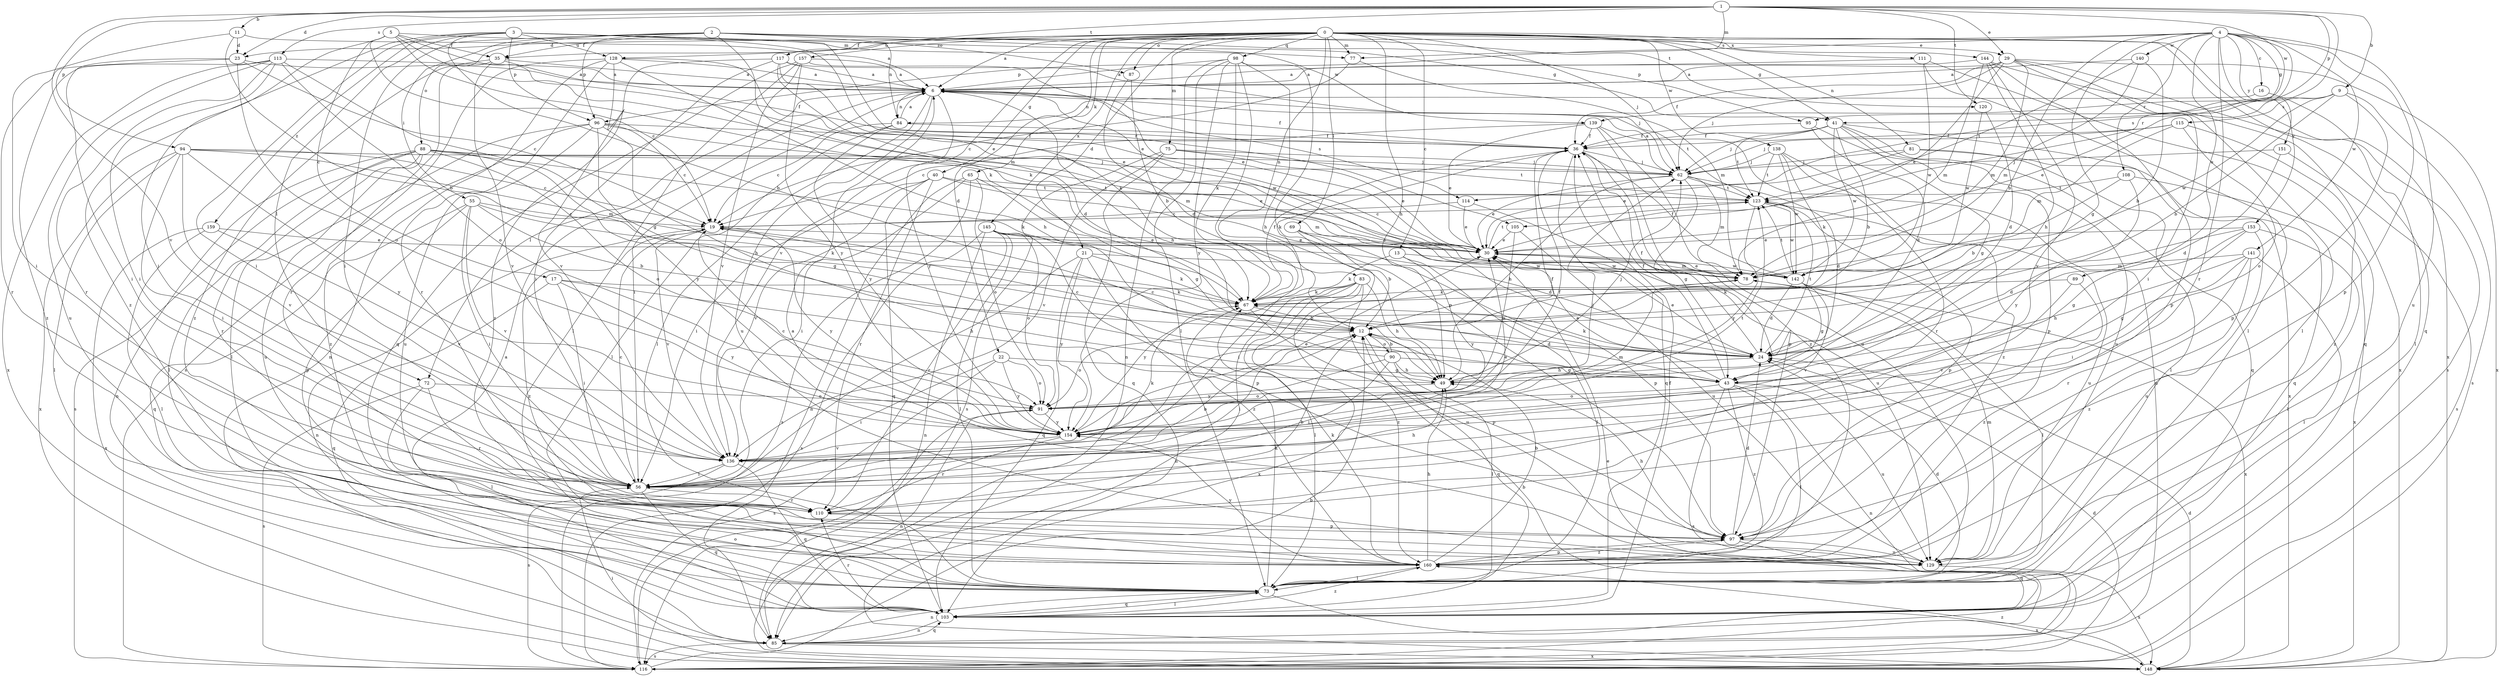 strict digraph  {
0;
1;
2;
3;
4;
5;
6;
9;
11;
12;
13;
16;
17;
19;
21;
22;
23;
24;
29;
30;
35;
36;
40;
41;
43;
49;
55;
56;
62;
65;
67;
69;
72;
73;
75;
77;
78;
81;
83;
84;
85;
87;
88;
89;
90;
91;
94;
95;
96;
97;
98;
103;
105;
108;
110;
111;
113;
114;
115;
116;
117;
120;
123;
128;
129;
136;
138;
139;
140;
141;
142;
144;
145;
148;
151;
153;
154;
157;
159;
160;
0 -> 6  [label=a];
0 -> 13  [label=c];
0 -> 21  [label=d];
0 -> 22  [label=d];
0 -> 29  [label=e];
0 -> 35  [label=f];
0 -> 40  [label=g];
0 -> 41  [label=g];
0 -> 49  [label=h];
0 -> 62  [label=j];
0 -> 65  [label=k];
0 -> 69  [label=l];
0 -> 75  [label=m];
0 -> 77  [label=m];
0 -> 81  [label=n];
0 -> 83  [label=n];
0 -> 87  [label=o];
0 -> 98  [label=q];
0 -> 103  [label=q];
0 -> 111  [label=s];
0 -> 128  [label=u];
0 -> 136  [label=v];
0 -> 138  [label=w];
0 -> 144  [label=x];
0 -> 145  [label=x];
0 -> 148  [label=x];
0 -> 157  [label=z];
1 -> 9  [label=b];
1 -> 11  [label=b];
1 -> 23  [label=d];
1 -> 29  [label=e];
1 -> 77  [label=m];
1 -> 94  [label=p];
1 -> 95  [label=p];
1 -> 105  [label=r];
1 -> 113  [label=s];
1 -> 117  [label=t];
1 -> 120  [label=t];
1 -> 136  [label=v];
1 -> 139  [label=w];
2 -> 35  [label=f];
2 -> 55  [label=i];
2 -> 56  [label=i];
2 -> 67  [label=k];
2 -> 87  [label=o];
2 -> 88  [label=o];
2 -> 95  [label=p];
2 -> 96  [label=p];
2 -> 120  [label=t];
2 -> 139  [label=w];
3 -> 12  [label=b];
3 -> 30  [label=e];
3 -> 41  [label=g];
3 -> 56  [label=i];
3 -> 72  [label=l];
3 -> 84  [label=n];
3 -> 96  [label=p];
3 -> 105  [label=r];
3 -> 128  [label=u];
3 -> 159  [label=z];
3 -> 160  [label=z];
4 -> 12  [label=b];
4 -> 16  [label=c];
4 -> 23  [label=d];
4 -> 41  [label=g];
4 -> 43  [label=g];
4 -> 89  [label=o];
4 -> 96  [label=p];
4 -> 97  [label=p];
4 -> 108  [label=r];
4 -> 110  [label=r];
4 -> 114  [label=s];
4 -> 129  [label=u];
4 -> 140  [label=w];
4 -> 141  [label=w];
4 -> 151  [label=y];
4 -> 153  [label=y];
5 -> 17  [label=c];
5 -> 19  [label=c];
5 -> 30  [label=e];
5 -> 35  [label=f];
5 -> 56  [label=i];
5 -> 67  [label=k];
5 -> 77  [label=m];
5 -> 78  [label=m];
6 -> 36  [label=f];
6 -> 49  [label=h];
6 -> 56  [label=i];
6 -> 72  [label=l];
6 -> 73  [label=l];
6 -> 84  [label=n];
6 -> 114  [label=s];
6 -> 123  [label=t];
6 -> 129  [label=u];
6 -> 142  [label=w];
6 -> 154  [label=y];
9 -> 12  [label=b];
9 -> 30  [label=e];
9 -> 97  [label=p];
9 -> 115  [label=s];
9 -> 116  [label=s];
9 -> 142  [label=w];
11 -> 6  [label=a];
11 -> 12  [label=b];
11 -> 23  [label=d];
11 -> 56  [label=i];
12 -> 24  [label=d];
12 -> 56  [label=i];
12 -> 90  [label=o];
12 -> 91  [label=o];
12 -> 103  [label=q];
13 -> 67  [label=k];
13 -> 73  [label=l];
13 -> 142  [label=w];
13 -> 154  [label=y];
16 -> 73  [label=l];
16 -> 84  [label=n];
17 -> 49  [label=h];
17 -> 56  [label=i];
17 -> 67  [label=k];
17 -> 103  [label=q];
17 -> 154  [label=y];
19 -> 30  [label=e];
19 -> 85  [label=n];
19 -> 136  [label=v];
19 -> 154  [label=y];
19 -> 160  [label=z];
21 -> 56  [label=i];
21 -> 67  [label=k];
21 -> 103  [label=q];
21 -> 142  [label=w];
21 -> 154  [label=y];
21 -> 160  [label=z];
22 -> 43  [label=g];
22 -> 56  [label=i];
22 -> 91  [label=o];
22 -> 116  [label=s];
22 -> 154  [label=y];
23 -> 6  [label=a];
23 -> 19  [label=c];
23 -> 56  [label=i];
23 -> 91  [label=o];
23 -> 110  [label=r];
24 -> 19  [label=c];
24 -> 30  [label=e];
24 -> 36  [label=f];
24 -> 49  [label=h];
24 -> 67  [label=k];
24 -> 123  [label=t];
29 -> 6  [label=a];
29 -> 30  [label=e];
29 -> 36  [label=f];
29 -> 56  [label=i];
29 -> 62  [label=j];
29 -> 73  [label=l];
29 -> 78  [label=m];
29 -> 116  [label=s];
29 -> 148  [label=x];
30 -> 78  [label=m];
30 -> 123  [label=t];
30 -> 142  [label=w];
35 -> 6  [label=a];
35 -> 36  [label=f];
35 -> 110  [label=r];
35 -> 136  [label=v];
35 -> 160  [label=z];
36 -> 62  [label=j];
36 -> 67  [label=k];
36 -> 97  [label=p];
36 -> 103  [label=q];
40 -> 56  [label=i];
40 -> 78  [label=m];
40 -> 103  [label=q];
40 -> 110  [label=r];
40 -> 123  [label=t];
40 -> 136  [label=v];
41 -> 12  [label=b];
41 -> 36  [label=f];
41 -> 43  [label=g];
41 -> 62  [label=j];
41 -> 103  [label=q];
41 -> 123  [label=t];
41 -> 129  [label=u];
41 -> 142  [label=w];
41 -> 148  [label=x];
43 -> 30  [label=e];
43 -> 36  [label=f];
43 -> 73  [label=l];
43 -> 85  [label=n];
43 -> 91  [label=o];
43 -> 116  [label=s];
43 -> 129  [label=u];
43 -> 160  [label=z];
49 -> 62  [label=j];
49 -> 91  [label=o];
55 -> 12  [label=b];
55 -> 19  [label=c];
55 -> 56  [label=i];
55 -> 67  [label=k];
55 -> 97  [label=p];
55 -> 103  [label=q];
55 -> 136  [label=v];
56 -> 12  [label=b];
56 -> 19  [label=c];
56 -> 49  [label=h];
56 -> 103  [label=q];
56 -> 110  [label=r];
62 -> 6  [label=a];
62 -> 24  [label=d];
62 -> 30  [label=e];
62 -> 43  [label=g];
62 -> 49  [label=h];
62 -> 78  [label=m];
62 -> 123  [label=t];
65 -> 43  [label=g];
65 -> 56  [label=i];
65 -> 85  [label=n];
65 -> 91  [label=o];
65 -> 116  [label=s];
65 -> 123  [label=t];
67 -> 12  [label=b];
67 -> 36  [label=f];
67 -> 97  [label=p];
69 -> 12  [label=b];
69 -> 30  [label=e];
69 -> 56  [label=i];
69 -> 97  [label=p];
72 -> 73  [label=l];
72 -> 91  [label=o];
72 -> 110  [label=r];
72 -> 116  [label=s];
73 -> 24  [label=d];
73 -> 67  [label=k];
73 -> 85  [label=n];
73 -> 103  [label=q];
73 -> 148  [label=x];
75 -> 30  [label=e];
75 -> 62  [label=j];
75 -> 103  [label=q];
75 -> 116  [label=s];
75 -> 123  [label=t];
75 -> 136  [label=v];
77 -> 19  [label=c];
77 -> 78  [label=m];
78 -> 67  [label=k];
78 -> 148  [label=x];
81 -> 30  [label=e];
81 -> 62  [label=j];
81 -> 73  [label=l];
81 -> 103  [label=q];
83 -> 49  [label=h];
83 -> 67  [label=k];
83 -> 73  [label=l];
83 -> 85  [label=n];
83 -> 129  [label=u];
83 -> 148  [label=x];
83 -> 154  [label=y];
83 -> 160  [label=z];
84 -> 6  [label=a];
84 -> 19  [label=c];
84 -> 36  [label=f];
84 -> 73  [label=l];
84 -> 154  [label=y];
85 -> 12  [label=b];
85 -> 103  [label=q];
85 -> 116  [label=s];
85 -> 148  [label=x];
87 -> 12  [label=b];
87 -> 24  [label=d];
88 -> 30  [label=e];
88 -> 43  [label=g];
88 -> 62  [label=j];
88 -> 67  [label=k];
88 -> 73  [label=l];
88 -> 85  [label=n];
88 -> 91  [label=o];
88 -> 110  [label=r];
88 -> 116  [label=s];
88 -> 129  [label=u];
89 -> 67  [label=k];
89 -> 136  [label=v];
89 -> 160  [label=z];
90 -> 12  [label=b];
90 -> 19  [label=c];
90 -> 43  [label=g];
90 -> 49  [label=h];
90 -> 56  [label=i];
90 -> 73  [label=l];
90 -> 154  [label=y];
91 -> 36  [label=f];
91 -> 85  [label=n];
91 -> 154  [label=y];
94 -> 19  [label=c];
94 -> 56  [label=i];
94 -> 62  [label=j];
94 -> 73  [label=l];
94 -> 78  [label=m];
94 -> 136  [label=v];
94 -> 148  [label=x];
94 -> 154  [label=y];
95 -> 24  [label=d];
95 -> 36  [label=f];
95 -> 97  [label=p];
96 -> 19  [label=c];
96 -> 36  [label=f];
96 -> 49  [label=h];
96 -> 73  [label=l];
96 -> 78  [label=m];
96 -> 129  [label=u];
96 -> 154  [label=y];
96 -> 160  [label=z];
97 -> 24  [label=d];
97 -> 49  [label=h];
97 -> 103  [label=q];
97 -> 129  [label=u];
97 -> 160  [label=z];
98 -> 6  [label=a];
98 -> 49  [label=h];
98 -> 67  [label=k];
98 -> 73  [label=l];
98 -> 85  [label=n];
98 -> 97  [label=p];
98 -> 148  [label=x];
98 -> 154  [label=y];
103 -> 6  [label=a];
103 -> 36  [label=f];
103 -> 73  [label=l];
103 -> 85  [label=n];
103 -> 110  [label=r];
103 -> 160  [label=z];
105 -> 30  [label=e];
105 -> 91  [label=o];
105 -> 129  [label=u];
108 -> 12  [label=b];
108 -> 123  [label=t];
108 -> 148  [label=x];
108 -> 154  [label=y];
110 -> 12  [label=b];
110 -> 97  [label=p];
111 -> 6  [label=a];
111 -> 73  [label=l];
111 -> 103  [label=q];
111 -> 142  [label=w];
113 -> 6  [label=a];
113 -> 43  [label=g];
113 -> 56  [label=i];
113 -> 91  [label=o];
113 -> 110  [label=r];
113 -> 129  [label=u];
113 -> 148  [label=x];
113 -> 160  [label=z];
114 -> 19  [label=c];
114 -> 30  [label=e];
114 -> 129  [label=u];
115 -> 36  [label=f];
115 -> 62  [label=j];
115 -> 78  [label=m];
115 -> 91  [label=o];
115 -> 160  [label=z];
116 -> 12  [label=b];
116 -> 24  [label=d];
116 -> 30  [label=e];
116 -> 91  [label=o];
117 -> 6  [label=a];
117 -> 24  [label=d];
117 -> 56  [label=i];
117 -> 62  [label=j];
117 -> 67  [label=k];
117 -> 160  [label=z];
120 -> 24  [label=d];
120 -> 142  [label=w];
123 -> 19  [label=c];
123 -> 97  [label=p];
123 -> 129  [label=u];
123 -> 142  [label=w];
123 -> 154  [label=y];
128 -> 6  [label=a];
128 -> 30  [label=e];
128 -> 49  [label=h];
128 -> 85  [label=n];
128 -> 110  [label=r];
128 -> 116  [label=s];
128 -> 136  [label=v];
129 -> 6  [label=a];
129 -> 78  [label=m];
129 -> 148  [label=x];
136 -> 30  [label=e];
136 -> 56  [label=i];
136 -> 67  [label=k];
136 -> 103  [label=q];
136 -> 116  [label=s];
138 -> 62  [label=j];
138 -> 67  [label=k];
138 -> 110  [label=r];
138 -> 123  [label=t];
138 -> 142  [label=w];
138 -> 160  [label=z];
139 -> 19  [label=c];
139 -> 30  [label=e];
139 -> 36  [label=f];
139 -> 85  [label=n];
139 -> 129  [label=u];
139 -> 160  [label=z];
140 -> 6  [label=a];
140 -> 12  [label=b];
140 -> 78  [label=m];
140 -> 123  [label=t];
141 -> 43  [label=g];
141 -> 49  [label=h];
141 -> 73  [label=l];
141 -> 78  [label=m];
141 -> 110  [label=r];
141 -> 160  [label=z];
142 -> 24  [label=d];
142 -> 30  [label=e];
142 -> 36  [label=f];
142 -> 43  [label=g];
142 -> 73  [label=l];
142 -> 123  [label=t];
142 -> 136  [label=v];
144 -> 6  [label=a];
144 -> 49  [label=h];
144 -> 78  [label=m];
144 -> 97  [label=p];
144 -> 136  [label=v];
144 -> 148  [label=x];
145 -> 24  [label=d];
145 -> 30  [label=e];
145 -> 73  [label=l];
145 -> 85  [label=n];
145 -> 91  [label=o];
145 -> 97  [label=p];
145 -> 110  [label=r];
145 -> 116  [label=s];
148 -> 24  [label=d];
148 -> 56  [label=i];
148 -> 160  [label=z];
151 -> 24  [label=d];
151 -> 62  [label=j];
151 -> 116  [label=s];
153 -> 24  [label=d];
153 -> 30  [label=e];
153 -> 43  [label=g];
153 -> 56  [label=i];
153 -> 73  [label=l];
153 -> 129  [label=u];
154 -> 19  [label=c];
154 -> 30  [label=e];
154 -> 36  [label=f];
154 -> 62  [label=j];
154 -> 78  [label=m];
154 -> 110  [label=r];
154 -> 123  [label=t];
154 -> 136  [label=v];
157 -> 6  [label=a];
157 -> 30  [label=e];
157 -> 73  [label=l];
157 -> 103  [label=q];
157 -> 136  [label=v];
157 -> 154  [label=y];
159 -> 30  [label=e];
159 -> 73  [label=l];
159 -> 136  [label=v];
159 -> 148  [label=x];
160 -> 12  [label=b];
160 -> 49  [label=h];
160 -> 67  [label=k];
160 -> 73  [label=l];
160 -> 97  [label=p];
160 -> 154  [label=y];
}
